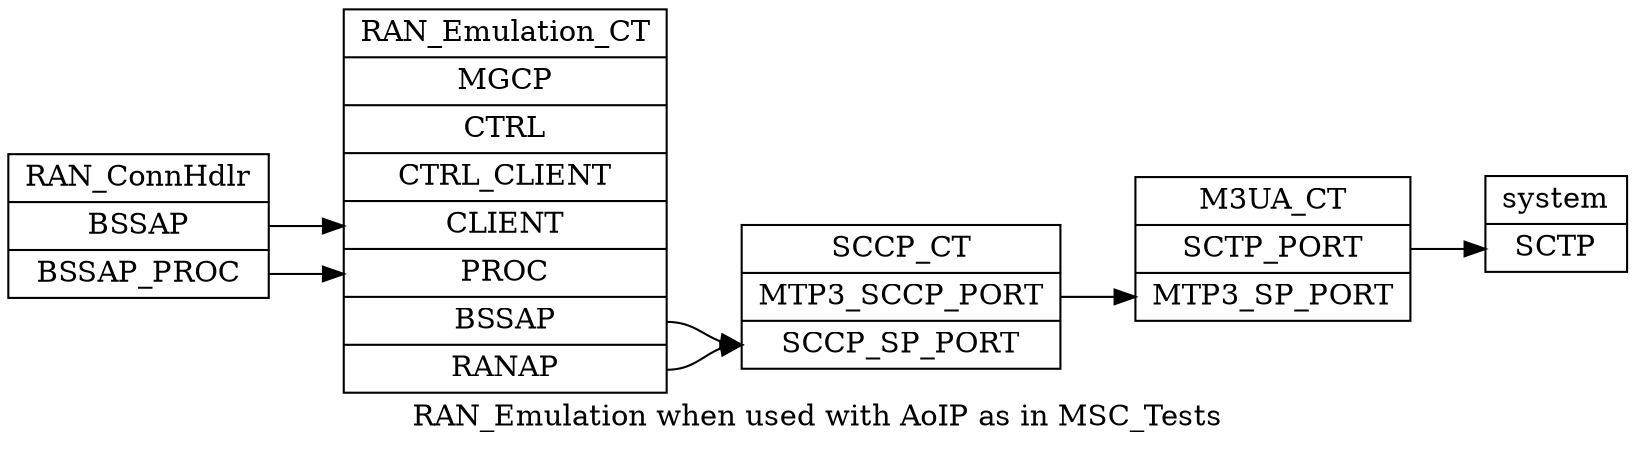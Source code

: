 digraph G {
	rankdir = LR;
	label = "RAN_Emulation when used with AoIP as in MSC_Tests";

	"RAN_ConnHdlr" [
		shape = "record"
		label = "<f0> RAN_ConnHdlr | <BSSAP> BSSAP | <BSSAP_PROC> BSSAP_PROC"
	];

	"RAN_Emulation_CT" [
		shape = "record"
		label = "<f0> RAN_Emulation_CT | <MGCP> MGCP | <CTRL> CTRL | <CTRL_CLIENT> CTRL_CLIENT | <CLIENT> CLIENT | <PROC> PROC | <BSSAP> BSSAP | <RANAP> RANAP"
	];

	"SCCP_CT" [
		shape = "record"
		label = "<f0> SCCP_CT | <MTP3_SCCP_PORT> MTP3_SCCP_PORT | <SCCP_SP_PORT> SCCP_SP_PORT"
	];

	"M3UA_CT" [

		shape = "record"
		label = "<f0> M3UA_CT | <STCP_PORT> SCTP_PORT | <MTP3_SP_PORT> MTP3_SP_PORT"
	];

	"system" [
		shape = "record"
		label = "<f0> system | <SCTP> SCTP"
	];

	"RAN_ConnHdlr":BSSAP -> "RAN_Emulation_CT":CLIENT
	"RAN_ConnHdlr":BSSAP_PROC -> "RAN_Emulation_CT":PROC

	"RAN_Emulation_CT":BSSAP -> "SCCP_CT":SCCP_SP_PORT
	"RAN_Emulation_CT":RANAP -> "SCCP_CT":SCCP_SP_PORT

	"SCCP_CT":MTP3_SCCP_PORT -> "M3UA_CT":MTP3_SP_PORT
	"M3UA_CT":SCTP_PORT -> "system":SCTP
}
